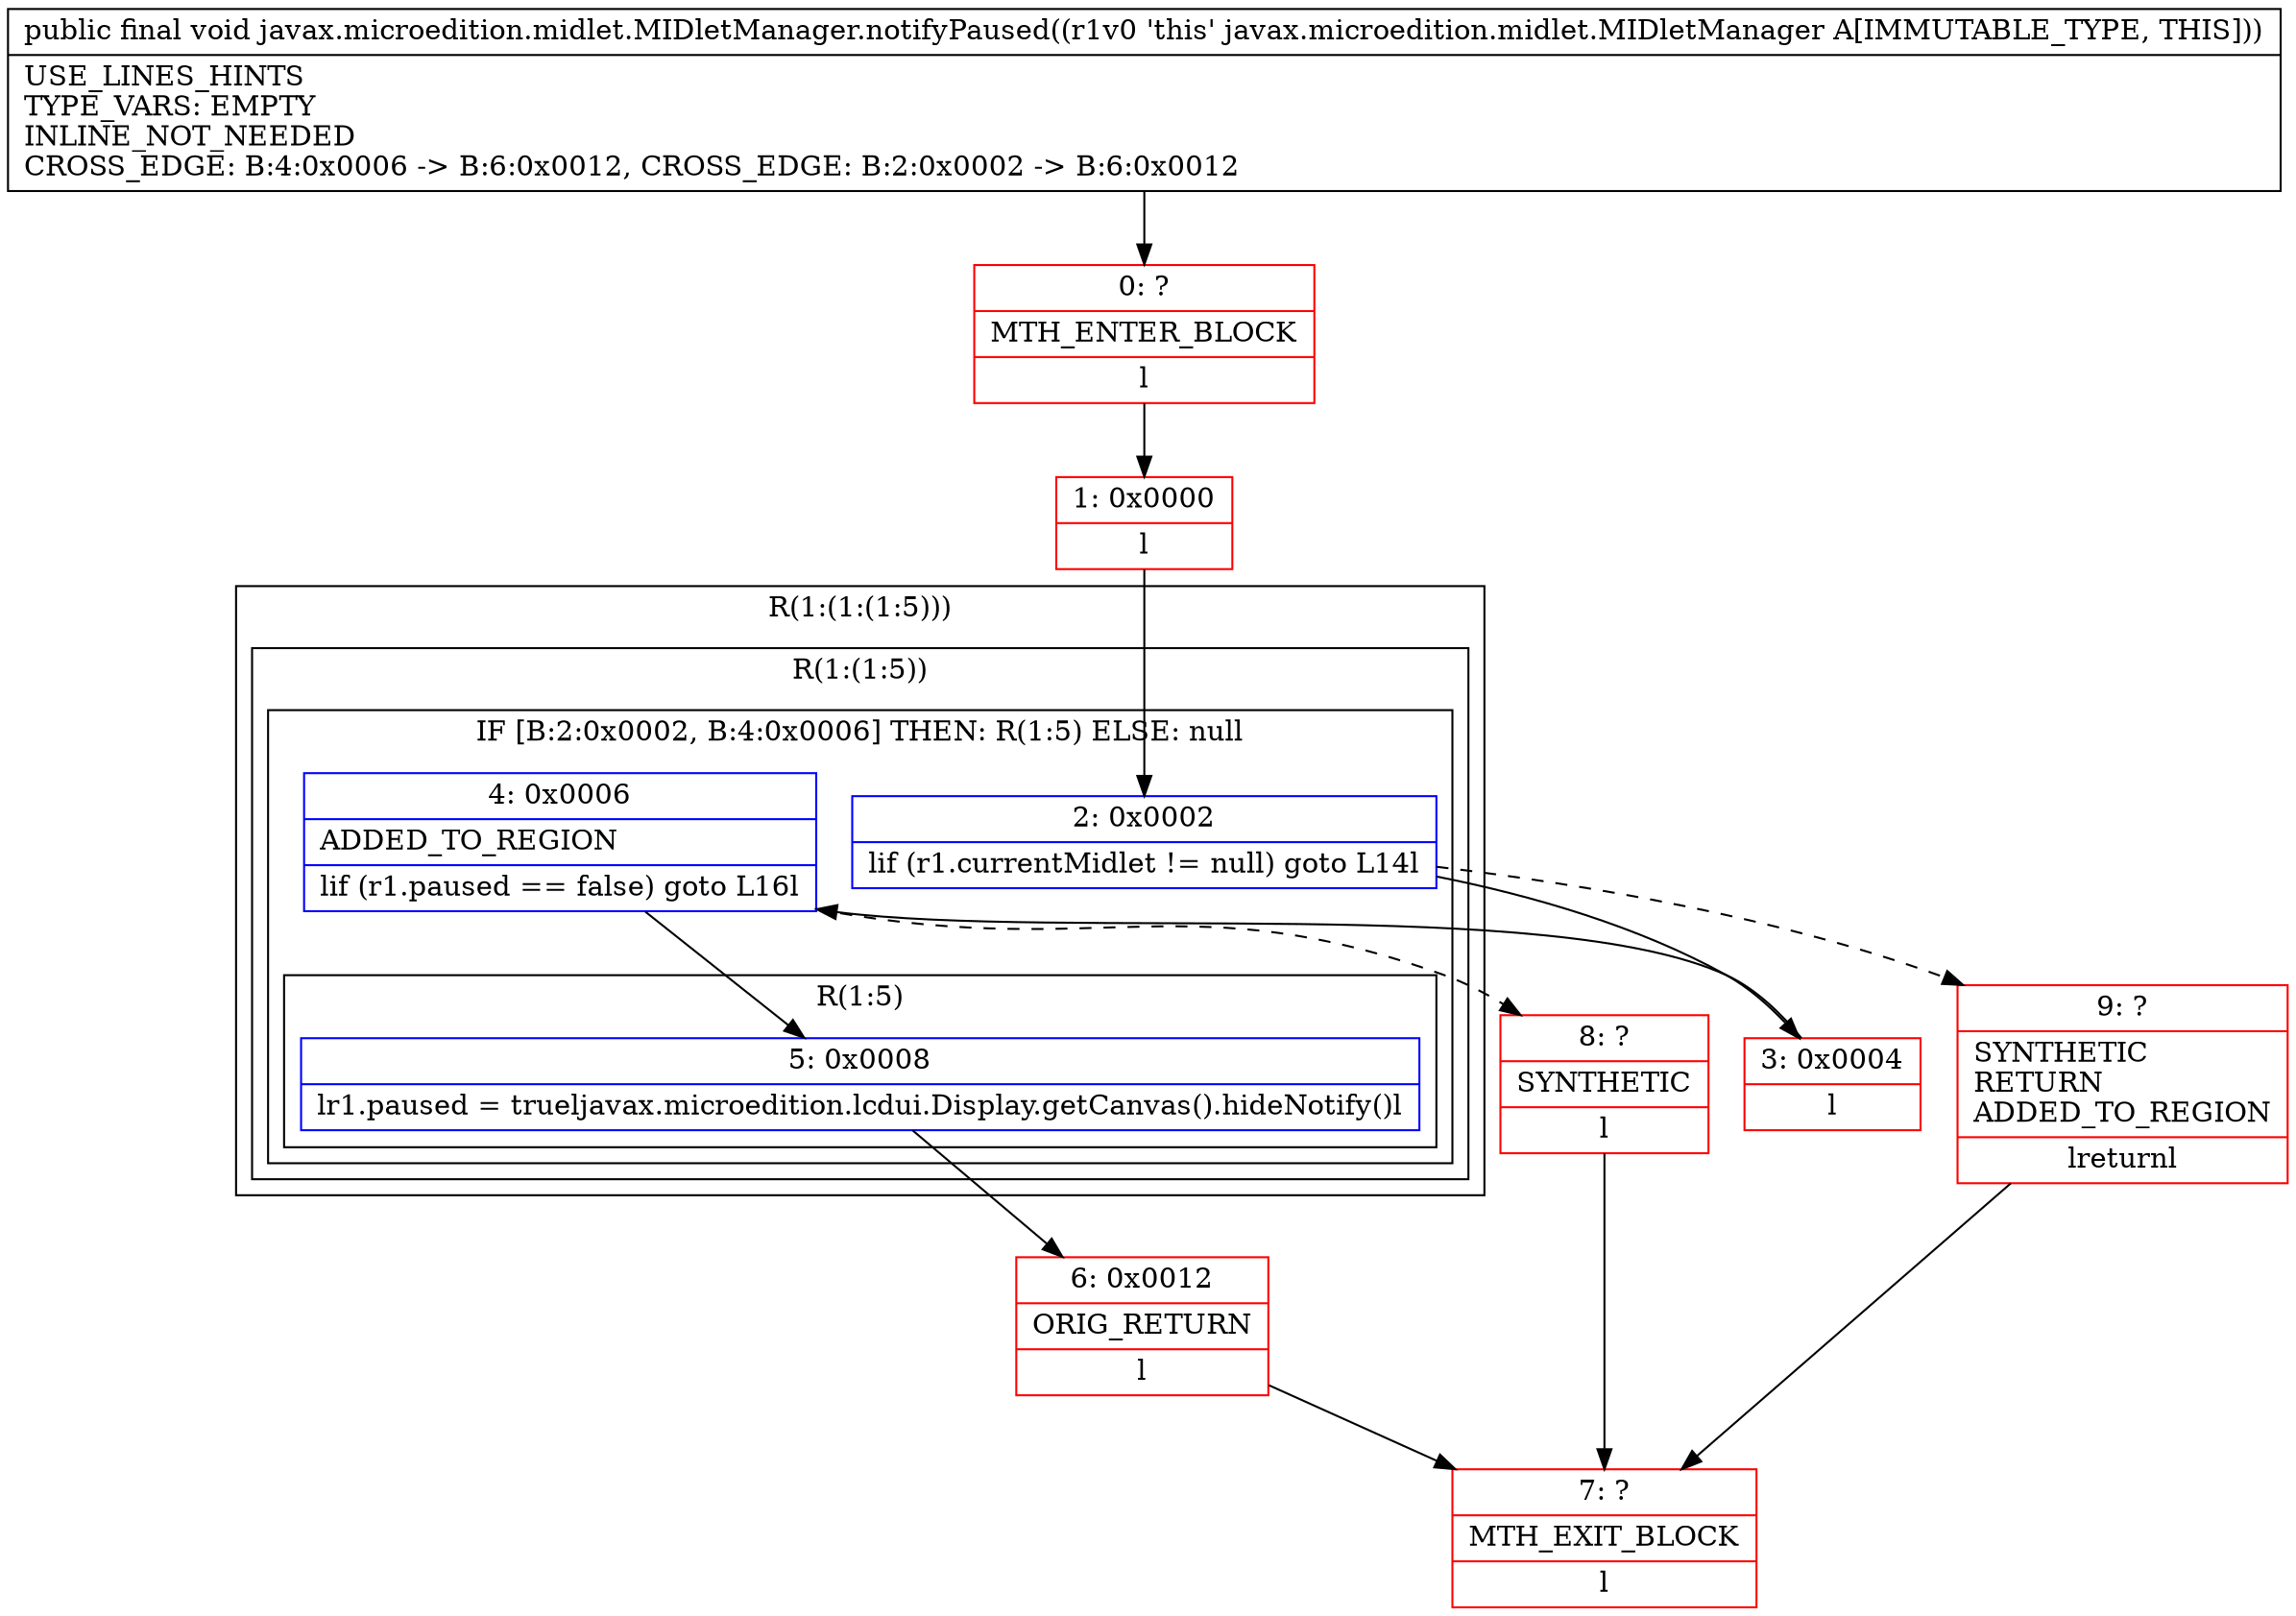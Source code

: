 digraph "CFG forjavax.microedition.midlet.MIDletManager.notifyPaused()V" {
subgraph cluster_Region_908624446 {
label = "R(1:(1:(1:5)))";
node [shape=record,color=blue];
subgraph cluster_Region_1491362458 {
label = "R(1:(1:5))";
node [shape=record,color=blue];
subgraph cluster_IfRegion_441147839 {
label = "IF [B:2:0x0002, B:4:0x0006] THEN: R(1:5) ELSE: null";
node [shape=record,color=blue];
Node_2 [shape=record,label="{2\:\ 0x0002|lif (r1.currentMidlet != null) goto L14l}"];
Node_4 [shape=record,label="{4\:\ 0x0006|ADDED_TO_REGION\l|lif (r1.paused == false) goto L16l}"];
subgraph cluster_Region_1596120290 {
label = "R(1:5)";
node [shape=record,color=blue];
Node_5 [shape=record,label="{5\:\ 0x0008|lr1.paused = trueljavax.microedition.lcdui.Display.getCanvas().hideNotify()l}"];
}
}
}
}
Node_0 [shape=record,color=red,label="{0\:\ ?|MTH_ENTER_BLOCK\l|l}"];
Node_1 [shape=record,color=red,label="{1\:\ 0x0000|l}"];
Node_3 [shape=record,color=red,label="{3\:\ 0x0004|l}"];
Node_6 [shape=record,color=red,label="{6\:\ 0x0012|ORIG_RETURN\l|l}"];
Node_7 [shape=record,color=red,label="{7\:\ ?|MTH_EXIT_BLOCK\l|l}"];
Node_8 [shape=record,color=red,label="{8\:\ ?|SYNTHETIC\l|l}"];
Node_9 [shape=record,color=red,label="{9\:\ ?|SYNTHETIC\lRETURN\lADDED_TO_REGION\l|lreturnl}"];
MethodNode[shape=record,label="{public final void javax.microedition.midlet.MIDletManager.notifyPaused((r1v0 'this' javax.microedition.midlet.MIDletManager A[IMMUTABLE_TYPE, THIS]))  | USE_LINES_HINTS\lTYPE_VARS: EMPTY\lINLINE_NOT_NEEDED\lCROSS_EDGE: B:4:0x0006 \-\> B:6:0x0012, CROSS_EDGE: B:2:0x0002 \-\> B:6:0x0012\l}"];
MethodNode -> Node_0;
Node_2 -> Node_3;
Node_2 -> Node_9[style=dashed];
Node_4 -> Node_5;
Node_4 -> Node_8[style=dashed];
Node_5 -> Node_6;
Node_0 -> Node_1;
Node_1 -> Node_2;
Node_3 -> Node_4;
Node_6 -> Node_7;
Node_8 -> Node_7;
Node_9 -> Node_7;
}

